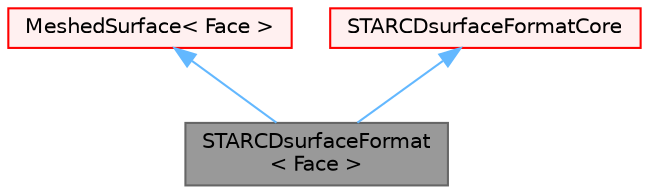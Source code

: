 digraph "STARCDsurfaceFormat&lt; Face &gt;"
{
 // LATEX_PDF_SIZE
  bgcolor="transparent";
  edge [fontname=Helvetica,fontsize=10,labelfontname=Helvetica,labelfontsize=10];
  node [fontname=Helvetica,fontsize=10,shape=box,height=0.2,width=0.4];
  Node1 [id="Node000001",label="STARCDsurfaceFormat\l\< Face \>",height=0.2,width=0.4,color="gray40", fillcolor="grey60", style="filled", fontcolor="black",tooltip="Read/write the surface shells from PROSTAR vrt/cel files."];
  Node2 -> Node1 [id="edge1_Node000001_Node000002",dir="back",color="steelblue1",style="solid",tooltip=" "];
  Node2 [id="Node000002",label="MeshedSurface\< Face \>",height=0.2,width=0.4,color="red", fillcolor="#FFF0F0", style="filled",URL="$classFoam_1_1MeshedSurface.html",tooltip="A surface geometry mesh with zone information, not to be confused with the similarly named surfaceMes..."];
  Node12 -> Node1 [id="edge2_Node000001_Node000012",dir="back",color="steelblue1",style="solid",tooltip=" "];
  Node12 [id="Node000012",label="STARCDsurfaceFormatCore",height=0.2,width=0.4,color="red", fillcolor="#FFF0F0", style="filled",URL="$classFoam_1_1fileFormats_1_1STARCDsurfaceFormatCore.html",tooltip="Internal class used by the STARCDsurfaceFormat."];
}
